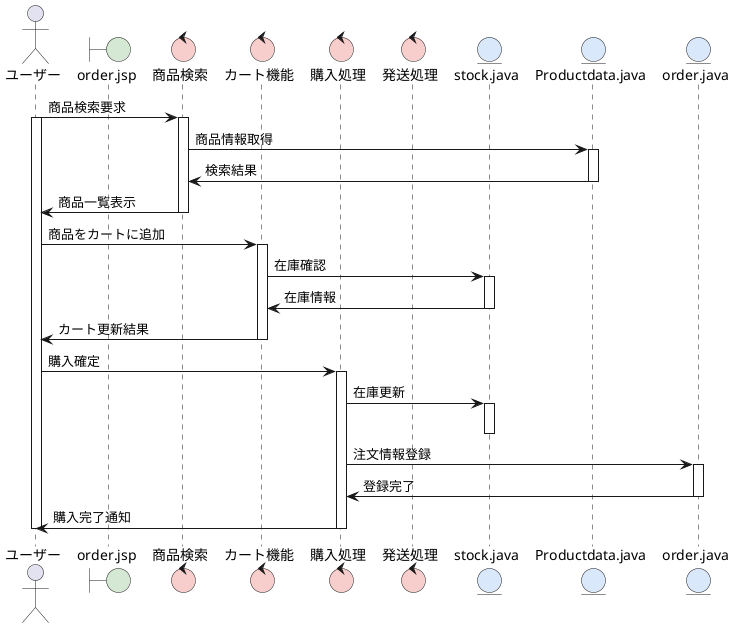 @startuml

skinparam boundaryBackgroundColor #D5E8D4
skinparam controlBackgroundColor  #F8CECC
skinparam entityBackgroundColor   #DAE8FC

actor ユーザー
boundary "order.jsp" as 注文システム
control 商品検索
control カート機能
control 購入処理
control 発送処理
entity "stock.java" as 在庫DB
entity "Productdata.java" as 販売商品DB
entity "order.java" as 注文DB


ユーザー -> 商品検索 : 商品検索要求
activate ユーザー
activate 商品検索
商品検索 -> 販売商品DB : 商品情報取得
activate 販売商品DB
販売商品DB -> 商品検索 : 検索結果
deactivate 販売商品DB
商品検索 -> ユーザー : 商品一覧表示
deactivate 商品検索
ユーザー -> カート機能 : 商品をカートに追加
activate カート機能
カート機能 -> 在庫DB : 在庫確認
activate 在庫DB
在庫DB -> カート機能 : 在庫情報
deactivate 在庫DB
カート機能 -> ユーザー : カート更新結果
deactivate カート機能
ユーザー -> 購入処理 : 購入確定
activate 購入処理
購入処理 -> 在庫DB : 在庫更新
activate 在庫DB
deactivate 在庫DB
購入処理 -> 注文DB : 注文情報登録
activate 注文DB
注文DB -> 購入処理 : 登録完了
deactivate 注文DB
購入処理 -> ユーザー : 購入完了通知
deactivate ユーザー
deactivate 購入処理



@enduml
